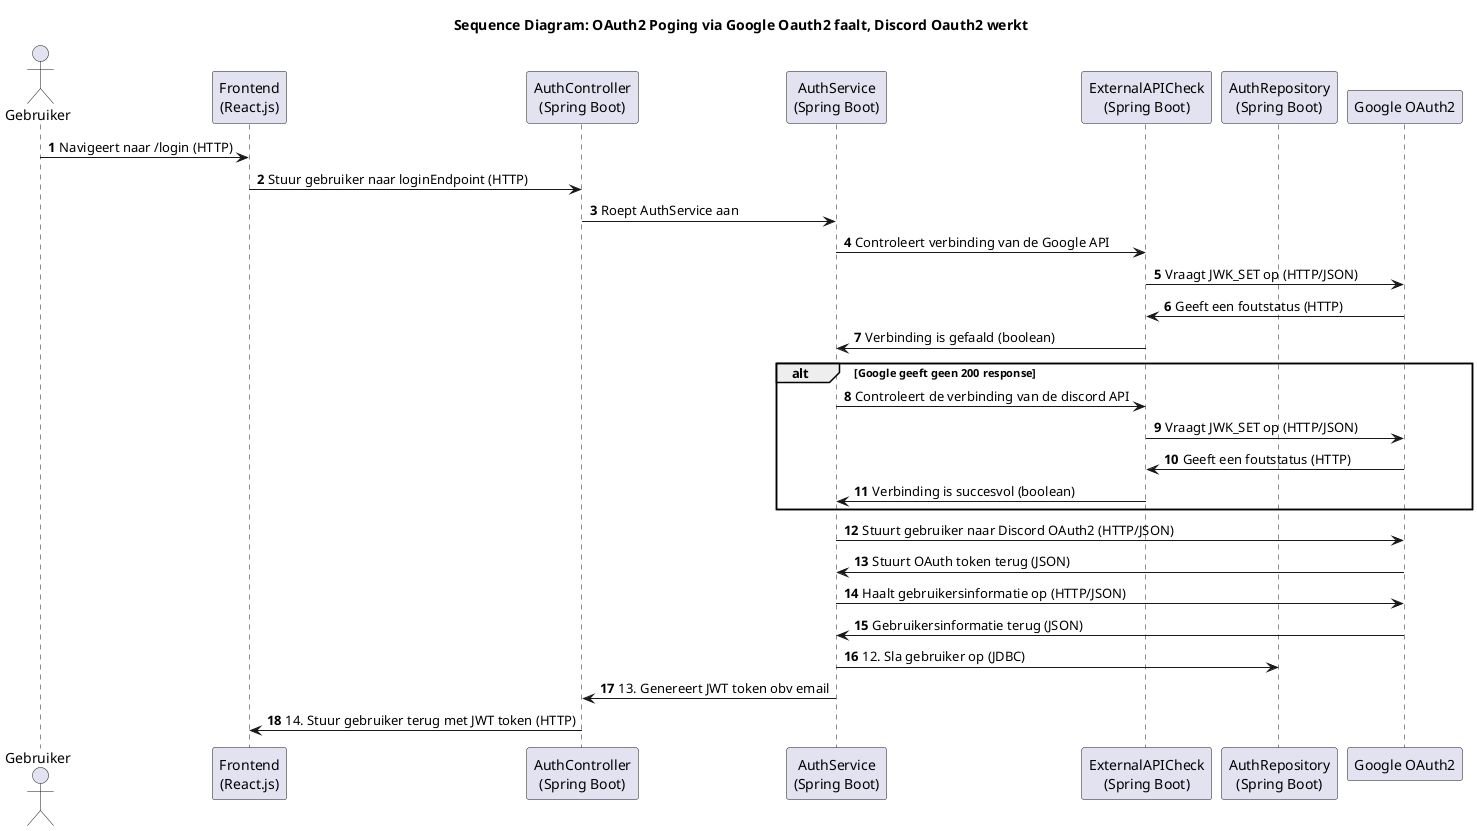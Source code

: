 @startuml
autonumber
title Sequence Diagram: OAuth2 Poging via Google Oauth2 faalt, Discord Oauth2 werkt

actor Gebruiker
participant "Frontend\n(React.js)" as Frontend
participant "AuthController\n(Spring Boot)" as AuthController
participant "AuthService\n(Spring Boot)" as AuthService
participant "ExternalAPICheck\n(Spring Boot)" as ExternalAPICheck
participant "AuthRepository\n(Spring Boot)" as AuthRepository
participant "Google OAuth2" as Google

Gebruiker -> Frontend: Navigeert naar /login (HTTP)
Frontend -> AuthController: Stuur gebruiker naar loginEndpoint (HTTP)
AuthController -> AuthService: Roept AuthService aan

AuthService -> ExternalAPICheck: Controleert verbinding van de Google API
ExternalAPICheck -> Google: Vraagt JWK_SET op (HTTP/JSON)
Google -> ExternalAPICheck: Geeft een foutstatus (HTTP)
ExternalAPICheck -> AuthService: Verbinding is gefaald (boolean)

alt Google geeft geen 200 response

AuthService -> ExternalAPICheck : Controleert de verbinding van de discord API
ExternalAPICheck -> Google: Vraagt JWK_SET op (HTTP/JSON)
Google -> ExternalAPICheck: Geeft een foutstatus (HTTP)
ExternalAPICheck -> AuthService: Verbinding is succesvol (boolean)
end


AuthService -> Google: Stuurt gebruiker naar Discord OAuth2 (HTTP/JSON)
Google -> AuthService: Stuurt OAuth token terug (JSON)
AuthService -> Google: Haalt gebruikersinformatie op (HTTP/JSON)
Google -> AuthService: Gebruikersinformatie terug (JSON)


AuthService -> AuthRepository: 12. Sla gebruiker op (JDBC)
AuthService -> AuthController: 13. Genereert JWT token obv email
AuthController -> Frontend: 14. Stuur gebruiker terug met JWT token (HTTP)


@enduml
